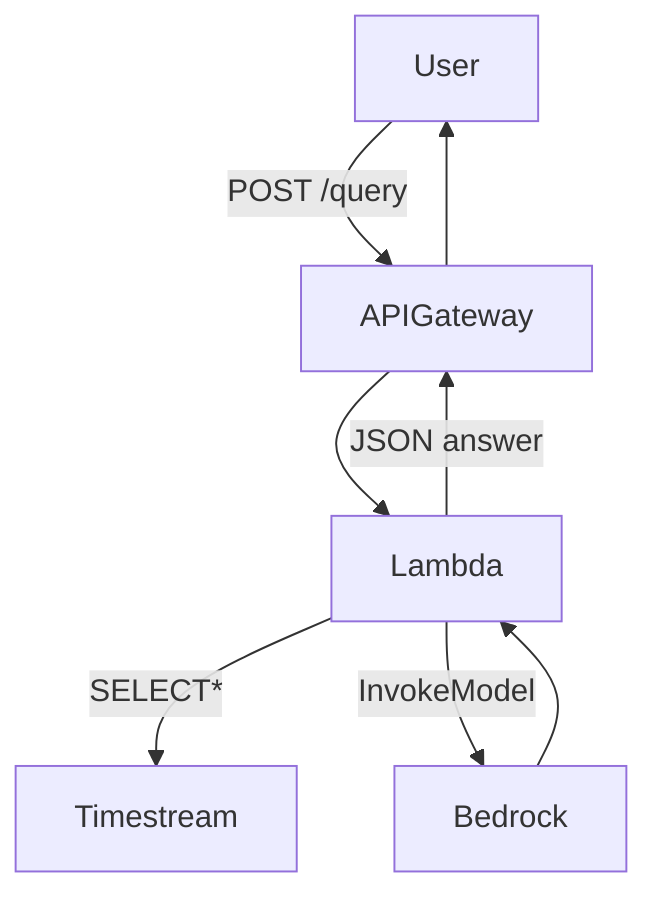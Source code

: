 graph TD
    User -->|POST /query| APIGateway
    APIGateway --> Lambda
    Lambda -->|SELECT*| Timestream
    Lambda -->|InvokeModel| Bedrock
    Bedrock --> Lambda
    Lambda -->|JSON answer| APIGateway
    APIGateway --> User